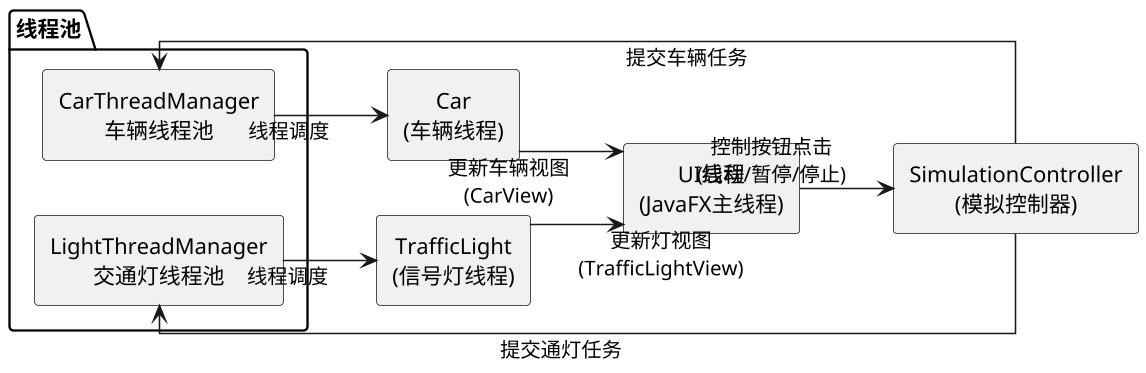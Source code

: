 @startuml


skinparam linetype ortho
skinparam dpi 150
skinparam defaultTextAlignment center

left to right direction

' 主调度器
rectangle "SimulationController\n(模拟控制器)" as SimCtrl

' 线程池
package "线程池" {
    rectangle "CarThreadManager\n车辆线程池" as CarPool
    rectangle "LightThreadManager\n交通灯线程池" as LightPool
}

' 子模块
rectangle "Car\n(车辆线程)" as CarThread
rectangle "TrafficLight\n(信号灯线程)" as LightThread

' UI 部分
rectangle "UI线程\n(JavaFX主线程)" as UI

' 连接关系
SimCtrl --> CarPool : 提交车辆任务
SimCtrl --> LightPool : 提交通灯任务

CarPool --> CarThread : 线程调度
LightPool --> LightThread : 线程调度

CarThread --> UI : 更新车辆视图\n(CarView)
LightThread --> UI : 更新灯视图\n(TrafficLightView)

UI --> SimCtrl : 控制按钮点击\n(启动/暂停/停止)

@enduml
